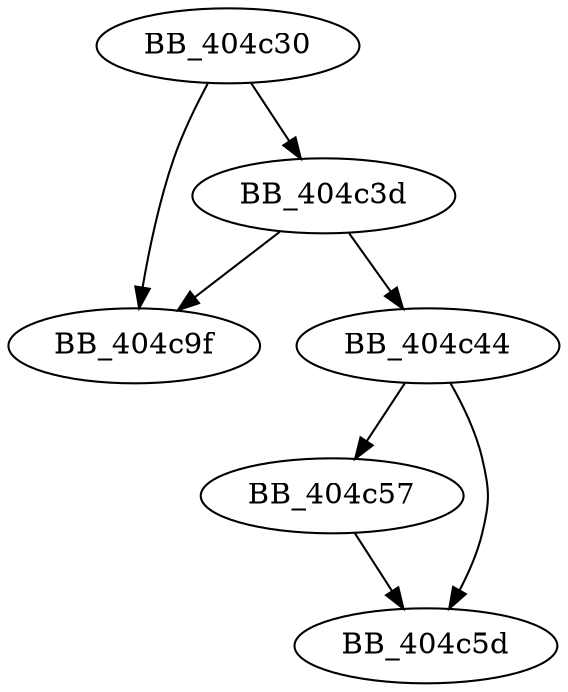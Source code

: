 DiGraph sub_404C30{
BB_404c30->BB_404c3d
BB_404c30->BB_404c9f
BB_404c3d->BB_404c44
BB_404c3d->BB_404c9f
BB_404c44->BB_404c57
BB_404c44->BB_404c5d
BB_404c57->BB_404c5d
}
